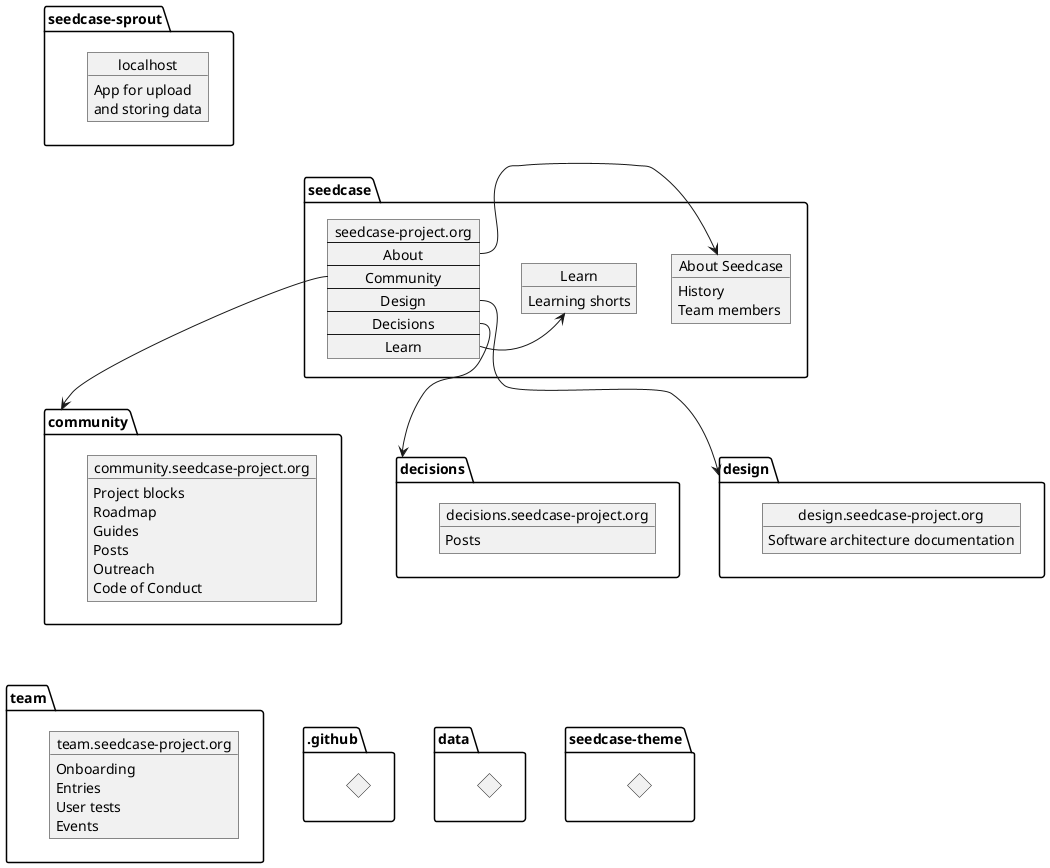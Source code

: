 @startuml Repos-Sites

  package .github as GIT {
      diamond dia1
  }

  package data as DAT {
      diamond dia2
  }

  package seedcase-theme as THE {
      diamond dia3
  }

  package community as COM {
      object "community.seedcase-project.org" as CSP {
        Project blocks
        Roadmap
        Guides
        Posts
        Outreach
        Code of Conduct
      }
  }

  package decisions as DEC {
      object "decisions.seedcase-project.org" as DeCP {
        Posts
      }
  }

  package design as DES {
      object "design.seedcase-project.org" as DeSP {
        Software architecture documentation
      }
  }

  package team as TEA {
      object "team.seedcase-project.org" as TSP {
        Onboarding
        Entries
        User tests
        Events
      }
  }

  package "seedcase-sprout" as SPROUT {
      object "localhost" as SSP {
        App for upload
        and storing data 
      }
  }

  package seedcase {
      object "About Seedcase" as ABOUT {
        History
        Team members 
      }

      object "Learn" as LEA {
        Learning shorts
      }

      map "seedcase-project.org" as SP {
        About *-> ABOUT
        Community *--> COM
        Design *--> DES
        Decisions *--> DEC
        Learn *-> LEA
      }
  }  

COM -[hidden]--> TEA
DEC -[hidden]--> GIT
DEC -[hidden]--> DAT
DEC -[hidden]--> THE
SPROUT -[hidden]--> COM 

@enduml

